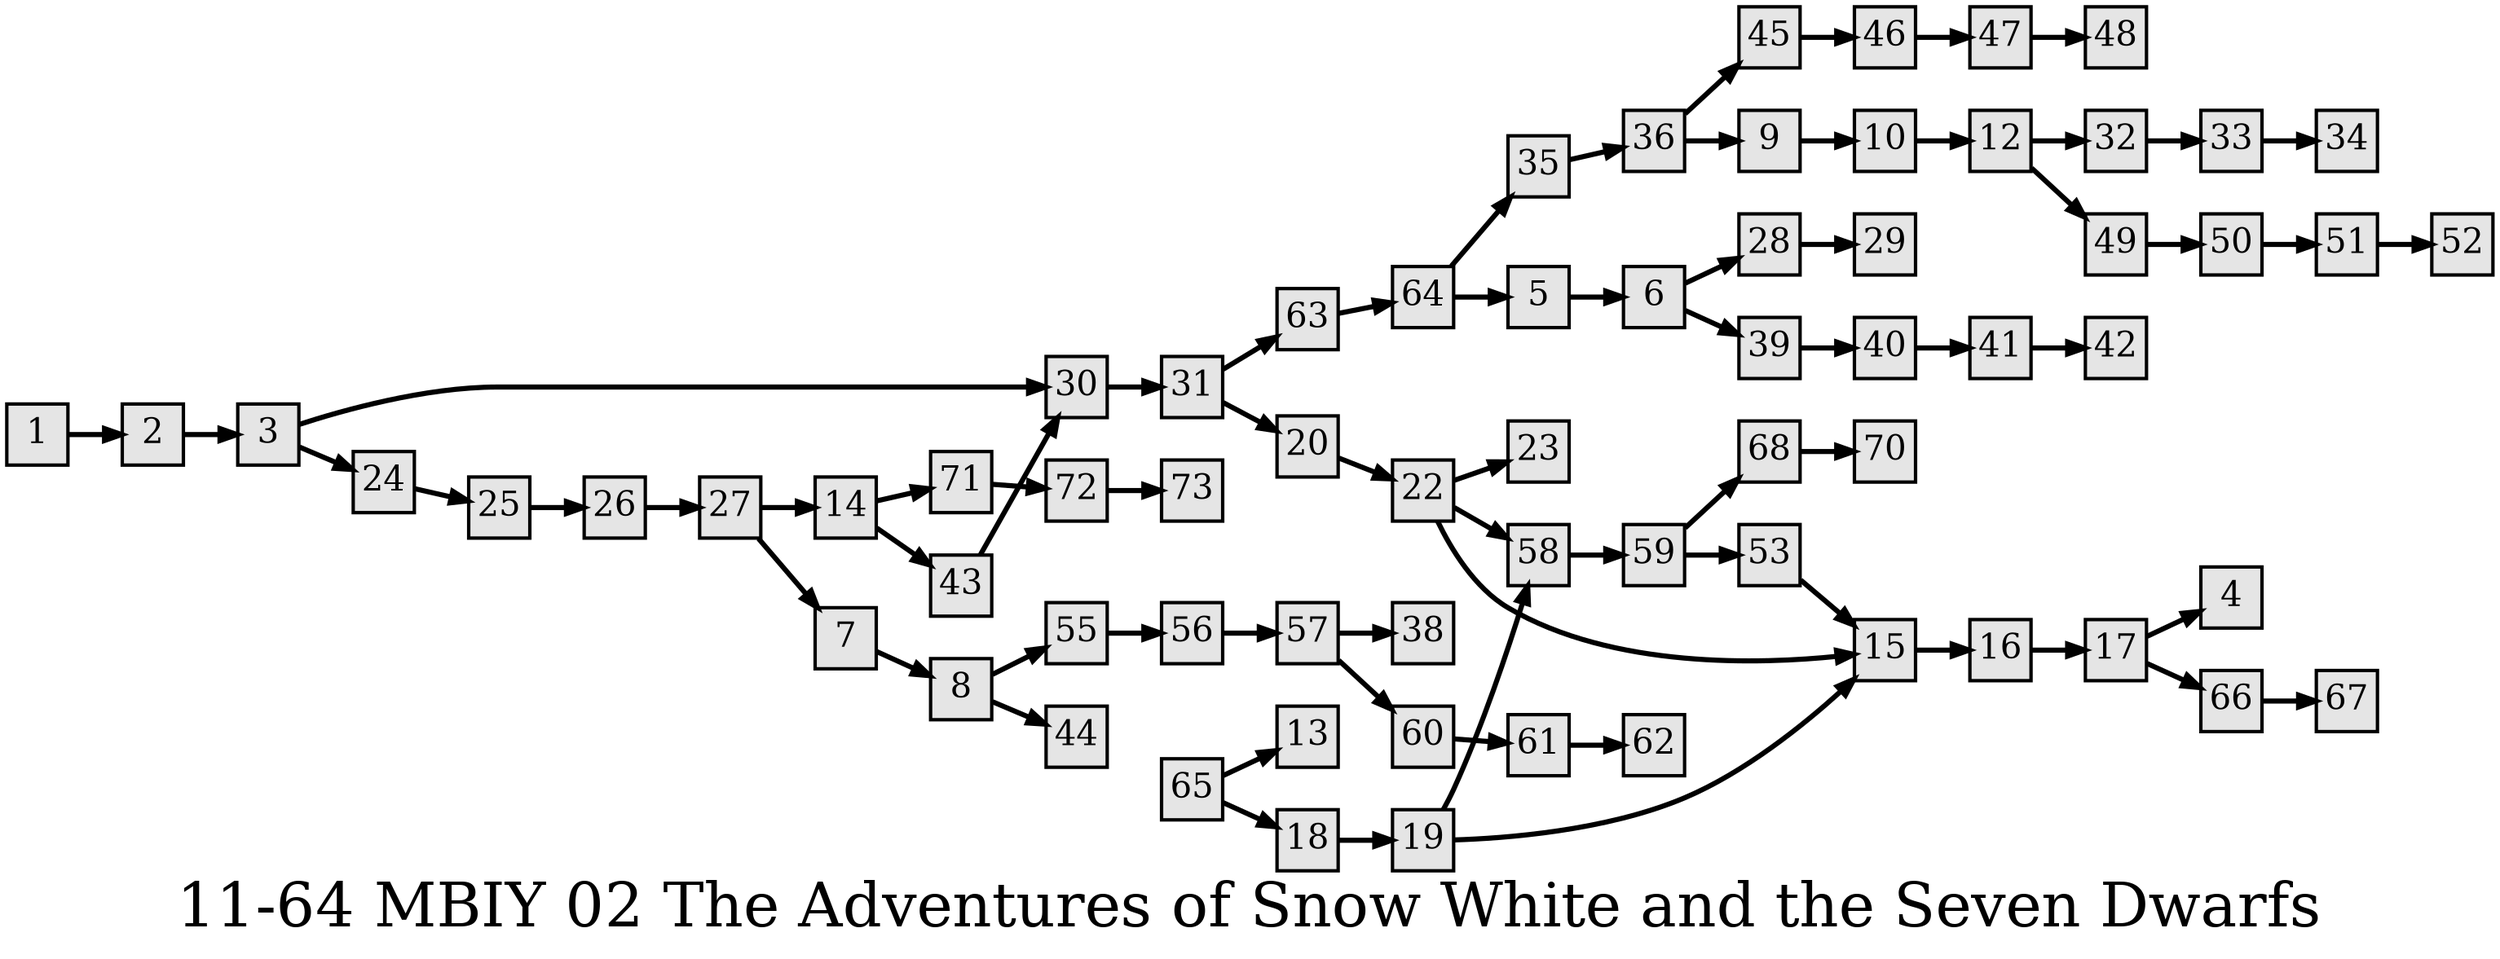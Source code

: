 digraph g{
  graph [ label="11-64 MBIY 02 The Adventures of Snow White and the Seven Dwarfs" rankdir=LR, ordering=out, fontsize=36, nodesep="0.35", ranksep="0.45"];
  node  [shape=rect, penwidth=2, fontsize=20, style=filled, fillcolor=grey90, margin="0,0", labelfloat=true, regular=true, fixedsize=true];
  edge  [labelfloat=true, penwidth=3, fontsize=12];
  // ---;
  // group  : Katz;
  // id     :;
  // gbid   :;
  // series :;
  // title  :;
  // author :;
  // credit:;
  // - name : Kylie McGregor;
  // role : encoder;
  // date : 2017-09-13;
  // - name : Jeremy Douglass;
  // role : editor;
  // date : 2017-10-19;
  // render:;
  // - name   : small;
  // styles : gvStyles-small.txt;
  // engine : dot;
  // comment: >;
  
  // ---;
  
  // From | To | Label;
  
  1 -> 2;
  2 -> 3;
  3 -> 30;
  3 -> 24;
  5 -> 6;
  6 -> 28;
  6 -> 39;
  7 -> 8;
  8 -> 55;
  8 -> 44;
  9 -> 10;
  10 -> 12;
  12 -> 32;
  12 -> 49;
  14 -> 71;
  14 -> 43;
  15 -> 16;
  16 -> 17;
  17 -> 4;
  17 -> 66;
  18 -> 19;
  19 -> 58;
  19 -> 15;
  20 -> 22;
  22 -> 23;
  22 -> 58;
  22 -> 15;
  24 -> 25;
  25 -> 26;
  26 -> 27;
  27 -> 14;
  27 -> 7;
  28 -> 29;
  30 -> 31;
  31 -> 63;
  31 -> 20;
  32 -> 33;
  33 -> 34;
  35 -> 36;
  36 -> 45;
  36 -> 9;
  39 -> 40;
  40 -> 41;
  41 -> 42;
  43 -> 30;
  65 -> 13;
  45 -> 46;
  46 -> 47;
  47 -> 48;
  49 -> 50;
  50 -> 51;
  51 -> 52;
  53 -> 15;
  55 -> 56;
  56 -> 57;
  57 -> 38;
  57 -> 60;
  58 -> 59;
  59 -> 68;
  59 -> 53;
  60 -> 61;
  61 -> 62;
  63 -> 64;
  64 -> 35;
  64 -> 5;
  65 -> 18;
  66 -> 67;
  68 -> 70;
  71 -> 72;
  72 -> 73;
}

